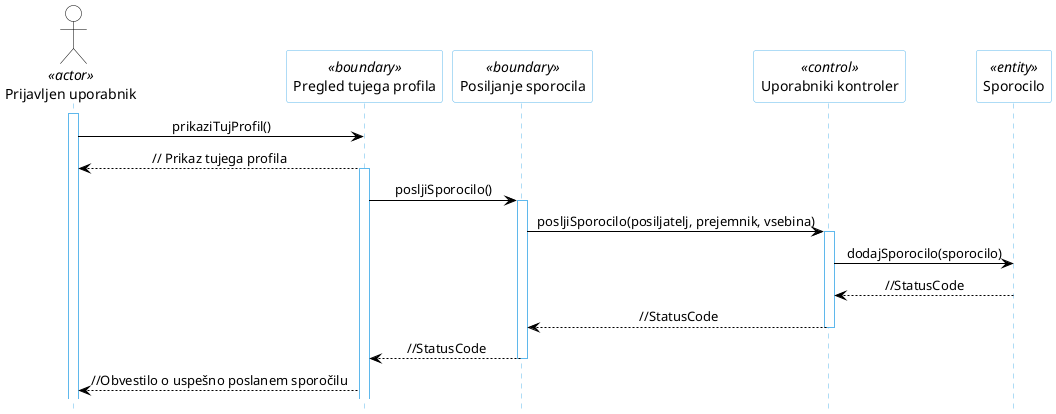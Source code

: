 @startuml
hide footbox

skinparam backgroundcolor transparent
skinparam defaultTextAlignment center
skinparam actorBorderColor black
skinparam actorBackgroundColor white
skinparam arrowColor black  
skinparam sequenceLifeLineBorderColor #5FB8EC
skinparam sequenceParticipantBorderColor #5FB8EC
skinparam sequenceParticipantBackgroundColor white

actor "Prijavljen uporabnik" as U1 <<actor>>

participant "Pregled tujega profila" as R6 <<boundary>>
participant "Posiljanje sporocila" as R5 <<boundary>>
participant "Uporabniki kontroler" as R2 <<control>>
participant "Sporocilo" as R4 <<entity>>

activate U1
U1 -> R6: prikaziTujProfil()
R6 --> U1: // Prikaz tujega profila
activate R6
R6 -> R5: posljiSporocilo()
activate R5
R5 -> R2: posljiSporocilo(posiljatelj, prejemnik, vsebina)
activate R2
R2 -> R4: dodajSporocilo(sporocilo)
R4 --> R2: //StatusCode
R2 --> R5: //StatusCode
deactivate R2
R5 --> R6: //StatusCode
deactivate R5
R6 --> U1: //Obvestilo o uspešno poslanem sporočilu
@enduml
